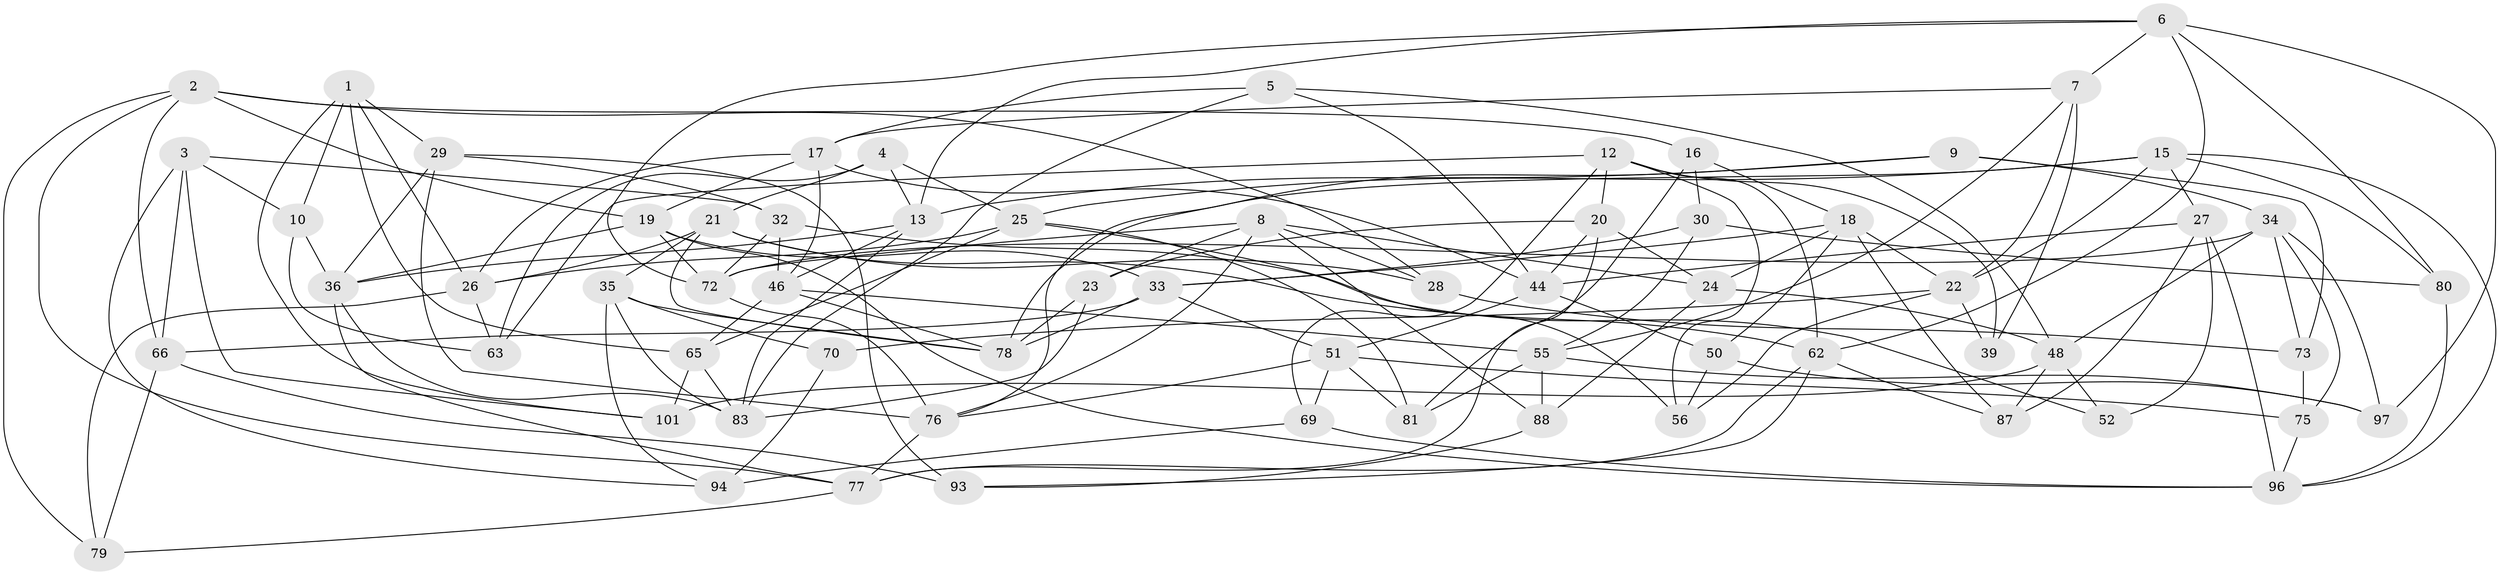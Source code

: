 // original degree distribution, {4: 1.0}
// Generated by graph-tools (version 1.1) at 2025/42/03/06/25 10:42:25]
// undirected, 65 vertices, 162 edges
graph export_dot {
graph [start="1"]
  node [color=gray90,style=filled];
  1 [super="+53"];
  2 [super="+57"];
  3 [super="+11"];
  4;
  5;
  6 [super="+14"];
  7 [super="+37"];
  8 [super="+58"];
  9;
  10;
  12 [super="+54"];
  13 [super="+86"];
  15 [super="+91"];
  16;
  17 [super="+31"];
  18 [super="+60"];
  19 [super="+84"];
  20 [super="+42"];
  21 [super="+43"];
  22 [super="+49"];
  23;
  24 [super="+82"];
  25 [super="+68"];
  26 [super="+41"];
  27 [super="+90"];
  28;
  29 [super="+45"];
  30;
  32 [super="+99"];
  33 [super="+40"];
  34 [super="+64"];
  35 [super="+38"];
  36 [super="+47"];
  39;
  44 [super="+71"];
  46 [super="+100"];
  48 [super="+59"];
  50;
  51 [super="+61"];
  52;
  55 [super="+92"];
  56;
  62 [super="+67"];
  63;
  65 [super="+98"];
  66 [super="+74"];
  69;
  70;
  72 [super="+95"];
  73;
  75;
  76 [super="+89"];
  77 [super="+103"];
  78 [super="+104"];
  79;
  80;
  81;
  83 [super="+85"];
  87;
  88;
  93;
  94;
  96 [super="+102"];
  97;
  101;
  1 -- 101;
  1 -- 29;
  1 -- 65 [weight=2];
  1 -- 26;
  1 -- 10;
  2 -- 79;
  2 -- 19;
  2 -- 77;
  2 -- 16;
  2 -- 28;
  2 -- 66;
  3 -- 10;
  3 -- 101;
  3 -- 66 [weight=2];
  3 -- 32;
  3 -- 94;
  4 -- 63;
  4 -- 25;
  4 -- 21;
  4 -- 13;
  5 -- 48;
  5 -- 44;
  5 -- 83;
  5 -- 17;
  6 -- 7;
  6 -- 62;
  6 -- 97;
  6 -- 80;
  6 -- 72;
  6 -- 13;
  7 -- 55;
  7 -- 39 [weight=2];
  7 -- 17;
  7 -- 22;
  8 -- 28;
  8 -- 72;
  8 -- 88;
  8 -- 24;
  8 -- 23;
  8 -- 76;
  9 -- 73;
  9 -- 13;
  9 -- 34;
  9 -- 76;
  10 -- 63;
  10 -- 36;
  12 -- 69;
  12 -- 56;
  12 -- 63;
  12 -- 62;
  12 -- 39;
  12 -- 20;
  13 -- 36;
  13 -- 83;
  13 -- 46;
  15 -- 80;
  15 -- 78;
  15 -- 96;
  15 -- 25;
  15 -- 27;
  15 -- 22;
  16 -- 30;
  16 -- 81;
  16 -- 18;
  17 -- 44;
  17 -- 46;
  17 -- 26;
  17 -- 19;
  18 -- 33;
  18 -- 50;
  18 -- 22;
  18 -- 24;
  18 -- 87;
  19 -- 72;
  19 -- 36;
  19 -- 96;
  19 -- 33;
  20 -- 23;
  20 -- 24 [weight=2];
  20 -- 77;
  20 -- 44;
  21 -- 28;
  21 -- 78;
  21 -- 26;
  21 -- 35;
  21 -- 62;
  22 -- 56;
  22 -- 39;
  22 -- 70;
  23 -- 78;
  23 -- 83;
  24 -- 48;
  24 -- 88;
  25 -- 65;
  25 -- 56;
  25 -- 26;
  25 -- 81;
  26 -- 79;
  26 -- 63;
  27 -- 52 [weight=2];
  27 -- 96;
  27 -- 87;
  27 -- 44;
  28 -- 73;
  29 -- 32 [weight=2];
  29 -- 93;
  29 -- 36;
  29 -- 76;
  30 -- 80;
  30 -- 55;
  30 -- 33;
  32 -- 72;
  32 -- 52;
  32 -- 46;
  33 -- 78;
  33 -- 51;
  33 -- 66;
  34 -- 75;
  34 -- 97;
  34 -- 72;
  34 -- 48;
  34 -- 73;
  35 -- 94;
  35 -- 70 [weight=2];
  35 -- 83;
  35 -- 78;
  36 -- 77;
  36 -- 83;
  44 -- 51;
  44 -- 50;
  46 -- 78;
  46 -- 55;
  46 -- 65;
  48 -- 52;
  48 -- 101;
  48 -- 87;
  50 -- 56;
  50 -- 97;
  51 -- 69;
  51 -- 81;
  51 -- 75;
  51 -- 76;
  55 -- 88;
  55 -- 81;
  55 -- 97;
  62 -- 93;
  62 -- 77;
  62 -- 87;
  65 -- 101;
  65 -- 83;
  66 -- 93;
  66 -- 79;
  69 -- 96;
  69 -- 94;
  70 -- 94;
  72 -- 76;
  73 -- 75;
  75 -- 96;
  76 -- 77;
  77 -- 79;
  80 -- 96;
  88 -- 93;
}
